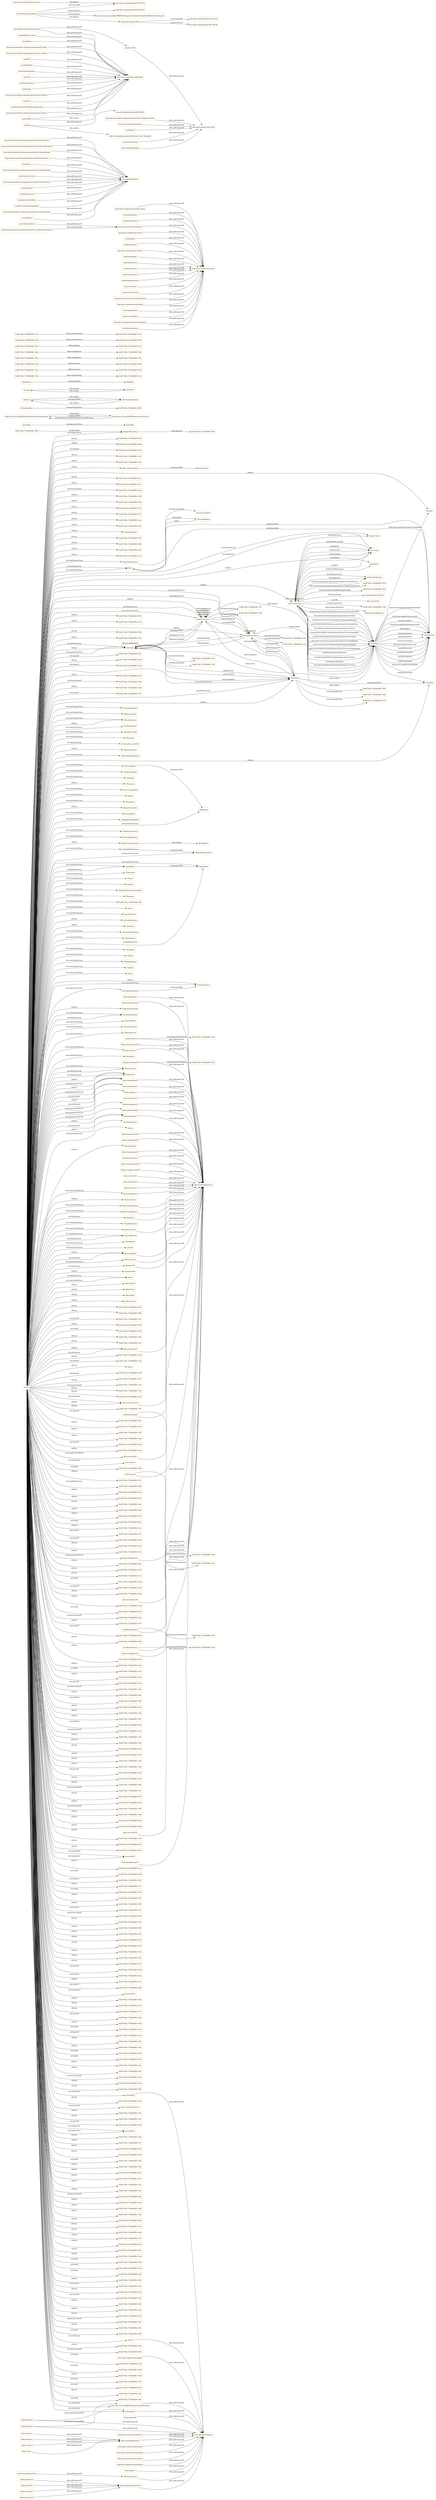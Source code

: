 digraph ar2dtool_diagram { 
rankdir=LR;
size="1501"
node [shape = rectangle, color="orange"]; "base:ObraArtistica" "base:Blog" ":AnalogItem" ":ProceedingsPaper" ":ReferenceWork" ":PeriodicalIssue" ":CaseForSupport" ":SoundRecording" ":Metadata" ":ArchivalDocumentSet" ":BachelorsThesis" ":DigitalStorageMedium" "fabio:Endeavour" ":ConferencePaper" ":Ontology" ":Thesaurus" ":InstructionalWork" ":Report" "http://www.w3.org/2004/02/skos/core#ConceptScheme" ":Vocabulary" "62d0718b:17362fdf3f6:-7f8d" ":ReportDocument" ":JournalIssue" ":StorageMedium" ":AnalogStorageMedium" "62d0718b:17362fdf3f6:-7f93" ":Abstract" ":DisciplineDictionary" ":WebManifestation" ":PatentApplication" "62d0718b:17362fdf3f6:-7f94" "fabio:Item" ":StillImage" ":Item" ":RapidCommunication" ":Proposition" ":Patent" ":Dataset" ":MinimalInformationStandard" ":Magazine" "62d0718b:17362fdf3f6:-7f6f" ":Excerpt" ":Entry" ":JournalVolume" ":JournalNewsItem" ":Taxonomy" ":VocabularyMapping" ":Quotation" ":Specification" ":AnalogManifestation" ":BriefReport" ":BookSeries" ":Newspaper" ":Review" ":WorkshopPaper" "owl:Thing" ":Opinion" ":Book" ":MovingImage" "fabio:Expression" ":MagazineNewsItem" ":ArchivalDocument" "http://www.w3.org/2004/02/skos/core#Concept" ":BookSet" ":ProjectReport" ":NewspaperIssue" ":MagazineIssue" ":Periodical" ":Manifestation" ":SubjectDiscipline" ":Expression" ":PeriodicalVolume" ":Policy" ":StructuredSummary" ":DoctoralThesis" ":SubjectTerm" ":MastersThesis" "fabio:Manifestation" ":GrantApplication" ":DigitalItem" ":DigitalManifestation" ":ArchivalRecord" ":TermDictionary" ":NewsReport" ":Journal" "fabio:Work" ":PeriodicalItem" ":AuthorityFile" ":Work" "fabio:Person" "62d0718b:17362fdf3f6:-7eef" "fabio:Subject" "62d0718b:17362fdf3f6:-7f5d" "62d0718b:17362fdf3f6:-7f30" "62d0718b:17362fdf3f6:-7f48" "62d0718b:17362fdf3f6:-7ebf" "62d0718b:17362fdf3f6:-7ed5" "62d0718b:17362fdf3f6:-7f5b" "62d0718b:17362fdf3f6:-7edf" "fabio:ResponsibleEntity" "fabio:CorporateBody" "62d0718b:17362fdf3f6:-7f25" "fabio:Event" "62d0718b:17362fdf3f6:-7f4d" "62d0718b:17362fdf3f6:-7f1f" "62d0718b:17362fdf3f6:-7ef0" "62d0718b:17362fdf3f6:-7ed4" "62d0718b:17362fdf3f6:-7f42" "fabio:Place" "62d0718b:17362fdf3f6:-7f2f" "62d0718b:17362fdf3f6:-7f49" "62d0718b:17362fdf3f6:-7f33" "62d0718b:17362fdf3f6:-7f4f" "62d0718b:17362fdf3f6:-7ec6" "62d0718b:17362fdf3f6:-7f5e" "fabio:Object" "62d0718b:17362fdf3f6:-7edc" "62d0718b:17362fdf3f6:-7f50" "62d0718b:17362fdf3f6:-7f32" "62d0718b:17362fdf3f6:-7f5c" "62d0718b:17362fdf3f6:-7f4e" "fabio:Concept" "62d0718b:17362fdf3f6:-7ec5" ; /*classes style*/
	"fabio:imitation" -> "fabio:relatedEndeavour" [ label = "rdfs:subPropertyOf" ];
	":hasPortrayal" -> "62d0718b:17362fdf3f6:-7fa0" [ label = "owl:propertyChainAxiom" ];
	":hasPortrayal" -> "fabio:relatedEndeavour" [ label = "rdfs:subPropertyOf" ];
	"fabio:Manifestation" -> "62d0718b:17362fdf3f6:-7ed4" [ label = "owl:equivalentClass" ];
	"fabio:Manifestation" -> "fabio:Work" [ label = "owl:disjointWith" ];
	"fabio:Manifestation" -> "62d0718b:17362fdf3f6:-7ed5" [ label = "owl:equivalentClass" ];
	"http://purl.org/dc/terms/dateAccepted" -> "http://purl.org/dc/terms/date" [ label = "rdfs:subPropertyOf" ];
	"http://prismstandard.org/namespaces/basic/2.0/keyword" -> "owl:topDataProperty" [ label = "rdfs:subPropertyOf" ];
	":RapidCommunication" -> ":BriefReport" [ label = "rdfs:seeAlso" ];
	"base:Blog" -> "fabio:Blog" [ label = "owl:equivalentClass" ];
	":hasEmbargoDate" -> "http://purl.org/dc/terms/date" [ label = "rdfs:subPropertyOf" ];
	"fabio:successorOf" -> "fabio:relatedEndeavour" [ label = "rdfs:subPropertyOf" ];
	":isRepresentationOf" -> "fabio:relatedEndeavour" [ label = "rdfs:subPropertyOf" ];
	":isRepresentationOf" -> "62d0718b:17362fdf3f6:-7fbc" [ label = "owl:propertyChainAxiom" ];
	"http://prismstandard.org/namespaces/basic/2.0/versionIdentifier" -> "owl:topDataProperty" [ label = "rdfs:subPropertyOf" ];
	"fabio:subject" -> "owl:topObjectProperty" [ label = "rdfs:subPropertyOf" ];
	":hasStandardNumber" -> "http://purl.org/dc/terms/identifier" [ label = "rdfs:subPropertyOf" ];
	"fabio:exemplar" -> "fabio:relatedEndeavour" [ label = "rdfs:subPropertyOf" ];
	"fabio:successor" -> "fabio:relatedEndeavour" [ label = "rdfs:subPropertyOf" ];
	":hasDateCollected" -> "http://purl.org/dc/terms/date" [ label = "rdfs:subPropertyOf" ];
	"fabio:CorporateBody" -> "fabio:Person" [ label = "owl:disjointWith" ];
	"fabio:ownerOf" -> "fabio:responsibleEntityOf" [ label = "rdfs:subPropertyOf" ];
	"http://prismstandard.org/namespaces/basic/2.0/alternateTitle" -> "http://purl.org/dc/terms/title" [ label = "rdfs:subPropertyOf" ];
	"fabio:Expression" -> "62d0718b:17362fdf3f6:-7edf" [ label = "owl:equivalentClass" ];
	"fabio:Expression" -> "fabio:Work" [ label = "owl:disjointWith" ];
	"fabio:Expression" -> "fabio:Manifestation" [ label = "owl:disjointWith" ];
	"fabio:Expression" -> "62d0718b:17362fdf3f6:-7f1f" [ label = "owl:equivalentClass" ];
	"fabio:Expression" -> "fabio:Item" [ label = "owl:disjointWith" ];
	"fabio:responsibleEntity" -> "owl:topObjectProperty" [ label = "rdfs:subPropertyOf" ];
	"http://prismstandard.org/namespaces/basic/2.0/pageRange" -> "owl:topDataProperty" [ label = "rdfs:subPropertyOf" ];
	"http://purl.org/dc/terms/license" -> "owl:topObjectProperty" [ label = "rdfs:subPropertyOf" ];
	"fabio:creatorOf" -> "fabio:responsibleEntityOf" [ label = "rdfs:subPropertyOf" ];
	"fabio:creator" -> "fabio:responsibleEntity" [ label = "rdfs:subPropertyOf" ];
	":hasPublicationYear" -> "http://purl.org/dc/terms/issued" [ label = "rdfs:subPropertyOf" ];
	"fabio:partOf" -> "fabio:relatedEndeavour" [ label = "rdfs:subPropertyOf" ];
	"http://prismstandard.org/namespaces/basic/2.0/section" -> "owl:topDataProperty" [ label = "rdfs:subPropertyOf" ];
	"http://purl.org/dc/terms/valid" -> "http://purl.org/dc/terms/date" [ label = "rdfs:subPropertyOf" ];
	":hasDeadline" -> "http://purl.org/dc/terms/date" [ label = "rdfs:subPropertyOf" ];
	":hasRequestDate" -> "http://purl.org/dc/terms/date" [ label = "rdfs:subPropertyOf" ];
	"base:ObraArtistica" -> "fabio:ArtisticWork" [ label = "owl:equivalentClass" ];
	"fabio:arrangementOf" -> "fabio:relatedEndeavour" [ label = "rdfs:subPropertyOf" ];
	":hasURL" -> "http://purl.org/dc/terms/identifier" [ label = "rdfs:subPropertyOf" ];
	"fabio:transformationOf" -> "fabio:relatedEndeavour" [ label = "rdfs:subPropertyOf" ];
	"http://prismstandard.org/namespaces/basic/2.0/publicationDate" -> "http://purl.org/dc/terms/issued" [ label = "rdfs:subPropertyOf" ];
	"http://purl.org/dc/terms/created" -> "http://purl.org/dc/terms/date" [ label = "rdfs:subPropertyOf" ];
	"https://w3id.org/def/microrrelatos" -> "http://purl.org/spar/fabio/2019-02-19" [ label = "owl:imports" ];
	":hasSubjectTerm" -> "owl:topObjectProperty" [ label = "rdfs:subPropertyOf" ];
	"fabio:imitationOf" -> "fabio:relatedEndeavour" [ label = "rdfs:subPropertyOf" ];
	"fabio:exemplarOf" -> "fabio:relatedEndeavour" [ label = "rdfs:subPropertyOf" ];
	":hasDepositDate" -> "http://purl.org/dc/terms/date" [ label = "rdfs:subPropertyOf" ];
	":hasSeason" -> "owl:topDataProperty" [ label = "rdfs:subPropertyOf" ];
	"fabio:embodimentOf" -> "fabio:relatedEndeavour" [ label = "rdfs:subPropertyOf" ];
	":isManifestationOf" -> "fabio:relatedEndeavour" [ label = "rdfs:subPropertyOf" ];
	":isManifestationOf" -> "62d0718b:17362fdf3f6:-7f80" [ label = "owl:propertyChainAxiom" ];
	"http://purl.org/dc/terms/format" -> "owl:topObjectProperty" [ label = "rdfs:subPropertyOf" ];
	":hasPatentNumber" -> "http://purl.org/dc/terms/identifier" [ label = "rdfs:subPropertyOf" ];
	":hasDateReceived" -> "http://purl.org/dc/terms/date" [ label = "rdfs:subPropertyOf" ];
	":hasHandle" -> "http://purl.org/dc/terms/identifier" [ label = "rdfs:subPropertyOf" ];
	"http://prismstandard.org/namespaces/basic/2.0/startingPage" -> "owl:topDataProperty" [ label = "rdfs:subPropertyOf" ];
	":isPortrayalOf" -> "62d0718b:17362fdf3f6:-7fdc" [ label = "owl:propertyChainAxiom" ];
	":isPortrayalOf" -> "fabio:relatedEndeavour" [ label = "rdfs:subPropertyOf" ];
	"http://purl.org/dc/terms/language" -> "owl:topObjectProperty" [ label = "rdfs:subPropertyOf" ];
	":hasDecisionDate" -> "http://purl.org/dc/terms/date" [ label = "rdfs:subPropertyOf" ];
	"http://prismstandard.org/namespaces/basic/2.0/eIssn" -> "http://purl.org/dc/terms/identifier" [ label = "rdfs:subPropertyOf" ];
	"http://www.w3.org/2004/02/skos/core#Concept" -> "http://www.w3.org/2004/02/skos/core#ConceptScheme" [ label = "owl:disjointWith" ];
	":hasCharacterCount" -> "owl:topDataProperty" [ label = "rdfs:subPropertyOf" ];
	":dateLastUpdated" -> "http://purl.org/dc/terms/date" [ label = "rdfs:subPropertyOf" ];
	"fabio:summarization" -> "fabio:relatedEndeavour" [ label = "rdfs:subPropertyOf" ];
	"fabio:reproductionOf" -> "fabio:relatedEndeavour" [ label = "rdfs:subPropertyOf" ];
	"fabio:supplementOf" -> "fabio:relatedEndeavour" [ label = "rdfs:subPropertyOf" ];
	":hasIssnL" -> "http://purl.org/dc/terms/identifier" [ label = "rdfs:subPropertyOf" ];
	"fabio:complementOf" -> "fabio:relatedEndeavour" [ label = "rdfs:subPropertyOf" ];
	"fabio:realization" -> "fabio:relatedEndeavour" [ label = "rdfs:subPropertyOf" ];
	":hasEmbargoDuration" -> "http://purl.org/dc/terms/date" [ label = "rdfs:subPropertyOf" ];
	":StructuredSummary" -> ":Abstract" [ label = "rdfs:seeAlso" ];
	":Excerpt" -> ":Quotation" [ label = "rdfs:seeAlso" ];
	"http://prismstandard.org/namespaces/basic/2.0/wordCount" -> "owl:topDataProperty" [ label = "rdfs:subPropertyOf" ];
	"base:microrrelatoTieneTitulo" -> "http://purl.org/dc/terms/title" [ label = "rdfs:subPropertyOf" ];
	":isStoredOn" -> "owl:topObjectProperty" [ label = "rdfs:subPropertyOf" ];
	":isDisciplineOf" -> "http://www.w3.org/2004/02/skos/core#inScheme" [ label = "owl:propertyDisjointWith" ];
	":isDisciplineOf" -> "owl:topObjectProperty" [ label = "rdfs:subPropertyOf" ];
	":hasAccessDate" -> "http://purl.org/dc/terms/date" [ label = "rdfs:subPropertyOf" ];
	":hasNationalLibraryOfMedicineJournalId" -> "http://purl.org/dc/terms/identifier" [ label = "rdfs:subPropertyOf" ];
	":hasDistributionDate" -> "http://purl.org/dc/terms/date" [ label = "rdfs:subPropertyOf" ];
	"fabio:supplement" -> "fabio:relatedEndeavour" [ label = "rdfs:subPropertyOf" ];
	"fabio:Work" -> "62d0718b:17362fdf3f6:-7f25" [ label = "owl:equivalentClass" ];
	"fabio:Work" -> "62d0718b:17362fdf3f6:-7edc" [ label = "owl:equivalentClass" ];
	":hasRepresentation" -> "fabio:relatedEndeavour" [ label = "rdfs:subPropertyOf" ];
	":hasRepresentation" -> "62d0718b:17362fdf3f6:-7fdf" [ label = "owl:propertyChainAxiom" ];
	":PeriodicalItem" -> "62d0718b:17362fdf3f6:-7f93" [ label = "owl:equivalentClass" ];
	"http://prismstandard.org/namespaces/basic/2.0/issn" -> "http://purl.org/dc/terms/identifier" [ label = "rdfs:subPropertyOf" ];
	"http://purl.org/dc/terms/dateSubmitted" -> "http://purl.org/dc/terms/date" [ label = "rdfs:subPropertyOf" ];
	":hasPageCount" -> "owl:topDataProperty" [ label = "rdfs:subPropertyOf" ];
	"fabio:reproduction" -> "fabio:relatedEndeavour" [ label = "rdfs:subPropertyOf" ];
	"fabio:producerOf" -> "fabio:responsibleEntityOf" [ label = "rdfs:subPropertyOf" ];
	":stores" -> "owl:topObjectProperty" [ label = "rdfs:subPropertyOf" ];
	":AnalogManifestation" -> ":DigitalManifestation" [ label = "owl:disjointWith" ];
	"fabio:summarizationOf" -> "fabio:relatedEndeavour" [ label = "rdfs:subPropertyOf" ];
	"fabio:transformation" -> "fabio:relatedEndeavour" [ label = "rdfs:subPropertyOf" ];
	":Abstract" -> ":StructuredSummary" [ label = "rdfs:seeAlso" ];
	":Abstract" -> ":StructuredSummary" [ label = "owl:disjointWith" ];
	"fabio:translation" -> "fabio:relatedEndeavour" [ label = "rdfs:subPropertyOf" ];
	":hasVolumeCount" -> "owl:topDataProperty" [ label = "rdfs:subPropertyOf" ];
	"fabio:reconfigurationOf" -> "fabio:relatedEndeavour" [ label = "rdfs:subPropertyOf" ];
	"http://www.w3.org/2004/02/skos/core#inScheme" -> "owl:topObjectProperty" [ label = "rdfs:subPropertyOf" ];
	"http://purl.org/dc/terms/modified" -> "http://purl.org/dc/terms/date" [ label = "rdfs:subPropertyOf" ];
	"fabio:abridgement" -> "fabio:relatedEndeavour" [ label = "rdfs:subPropertyOf" ];
	":hasDiscipline" -> ":isSchemeOf" [ label = "owl:propertyDisjointWith" ];
	":hasDiscipline" -> "owl:topObjectProperty" [ label = "rdfs:subPropertyOf" ];
	"http://purl.org/dc/terms/rights" -> "owl:topObjectProperty" [ label = "rdfs:subPropertyOf" ];
	"fabio:subjectOf" -> "owl:topObjectProperty" [ label = "rdfs:subPropertyOf" ];
	"http://purl.org/dc/terms/creator" -> "owl:topObjectProperty" [ label = "rdfs:subPropertyOf" ];
	"fabio:owner" -> "fabio:responsibleEntity" [ label = "rdfs:subPropertyOf" ];
	":hasManifestation" -> "fabio:relatedEndeavour" [ label = "rdfs:subPropertyOf" ];
	":hasManifestation" -> "62d0718b:17362fdf3f6:-7fb0" [ label = "owl:propertyChainAxiom" ];
	"http://purl.org/spar/fabio" -> "http://purl.org/spar/fabio/2018-05-02" [ label = "owl:priorVersion" ];
	"http://purl.org/spar/fabio" -> "http://purl.org/spar/fabio/2019-02-19" [ label = "owl:versionIRI" ];
	"http://purl.org/spar/fabio" -> "http://purl.org/spar/fabio/FRBR%20diagram%20with%20new%20Fabio%20verbs.png" [ label = "dc:description" ];
	"http://purl.org/spar/fabio" -> "http://purl.org/spar/frbr" [ label = "owl:imports" ];
	"fabio:revision" -> "fabio:relatedEndeavour" [ label = "rdfs:subPropertyOf" ];
	":hasCODEN" -> "http://purl.org/dc/terms/identifier" [ label = "rdfs:subPropertyOf" ];
	":hasCODEN" -> "http://en.wikipedia.org/wiki/CODEN" [ label = "rdfs:seeAlso" ];
	":hasPubMedCentralId" -> "http://purl.org/dc/terms/identifier" [ label = "rdfs:subPropertyOf" ];
	":hasPII" -> "http://purl.org/dc/terms/identifier" [ label = "rdfs:subPropertyOf" ];
	":hasPII" -> "http://en.wikipedia.org/wiki/Publisher_Item_Identifier" [ label = "rdfs:seeAlso" ];
	":DisciplineDictionary" -> ":TermDictionary" [ label = "owl:disjointWith" ];
	"fabio:Item" -> "62d0718b:17362fdf3f6:-7f2f" [ label = "owl:equivalentClass" ];
	"fabio:Item" -> "fabio:Work" [ label = "owl:disjointWith" ];
	"fabio:Item" -> "fabio:Manifestation" [ label = "owl:disjointWith" ];
	"fabio:Item" -> "62d0718b:17362fdf3f6:-7f30" [ label = "owl:equivalentClass" ];
	"fabio:revisionOf" -> "fabio:relatedEndeavour" [ label = "rdfs:subPropertyOf" ];
	":hasSubtitle" -> "http://purl.org/dc/terms/title" [ label = "rdfs:subPropertyOf" ];
	"fabio:alternateOf" -> "fabio:relatedEndeavour" [ label = "rdfs:subPropertyOf" ];
	":hasShortTitle" -> "http://purl.org/dc/terms/title" [ label = "rdfs:subPropertyOf" ];
	":MovingImage" -> ":StillImage" [ label = "owl:disjointWith" ];
	"fabio:realizationOf" -> "fabio:relatedEndeavour" [ label = "rdfs:subPropertyOf" ];
	":hasArXivId" -> "http://purl.org/dc/terms/identifier" [ label = "rdfs:subPropertyOf" ];
	"fabio:alternate" -> "fabio:relatedEndeavour" [ label = "rdfs:subPropertyOf" ];
	":hasSequenceIdentifier" -> "owl:topDataProperty" [ label = "rdfs:subPropertyOf" ];
	"http://prismstandard.org/namespaces/basic/2.0/doi" -> "http://purl.org/dc/terms/identifier" [ label = "rdfs:subPropertyOf" ];
	":hasTranslatedTitle" -> "http://purl.org/dc/terms/title" [ label = "rdfs:subPropertyOf" ];
	":hasElectronicArticleIdentifier" -> "owl:topDataProperty" [ label = "rdfs:subPropertyOf" ];
	"http://prismstandard.org/namespaces/basic/2.0/isbn" -> "http://purl.org/dc/terms/identifier" [ label = "rdfs:subPropertyOf" ];
	"fabio:realizer" -> "fabio:responsibleEntity" [ label = "rdfs:subPropertyOf" ];
	"http://prismstandard.org/namespaces/basic/2.0/endingPage" -> "owl:topDataProperty" [ label = "rdfs:subPropertyOf" ];
	"fabio:embodiment" -> "fabio:relatedEndeavour" [ label = "rdfs:subPropertyOf" ];
	"http://purl.org/spar/frbr" -> "http://purl.org/spar/frbr/2018-03-29" [ label = "owl:versionIRI" ];
	"http://purl.org/spar/frbr" -> "http://purl.org/spar/frbr/2011-06-29" [ label = "owl:priorVersion" ];
	"NULL" -> "62d0718b:17362fdf3f6:-7f45" [ label = "rdf:rest" ];
	"NULL" -> "62d0718b:17362fdf3f6:-7f96" [ label = "rdf:rest" ];
	"NULL" -> "fabio:Work" [ label = "owl:someValuesFrom" ];
	"NULL" -> "fabio:revision" [ label = "swrl:propertyPredicate" ];
	"NULL" -> ":SoundRecording" [ label = "owl:someValuesFrom" ];
	"NULL" -> "62d0718b:17362fdf3f6:-7ece" [ label = "owl:unionOf" ];
	"NULL" -> "62d0718b:17362fdf3f6:-7ef6" [ label = "rdf:rest" ];
	"NULL" -> "fabio:Expression" [ label = "rdf:first" ];
	"NULL" -> ":Thesaurus" [ label = "rdf:first" ];
	"NULL" -> "62d0718b:17362fdf3f6:-7f35" [ label = "swrl:head" ];
	"NULL" -> "62d0718b:17362fdf3f6:-7fdb" [ label = "rdf:rest" ];
	"NULL" -> "62d0718b:17362fdf3f6:-7efc" [ label = "rdf:rest" ];
	"NULL" -> ":NewspaperIssue" [ label = "owl:someValuesFrom" ];
	"NULL" -> "fabio:Event" [ label = "rdf:first" ];
	"NULL" -> "62d0718b:17362fdf3f6:-7ed0" [ label = "rdf:first" ];
	"NULL" -> "62d0718b:17362fdf3f6:-7f1b" [ label = "owl:unionOf" ];
	"NULL" -> "rdf:nil" [ label = "rdf:rest" ];
	"NULL" -> "62d0718b:17362fdf3f6:-7e9f" [ label = "owl:unionOf" ];
	"NULL" -> ":ProceedingsPaper" [ label = "owl:someValuesFrom" ];
	"NULL" -> "62d0718b:17362fdf3f6:-7ee7" [ label = "rdf:rest" ];
	"NULL" -> "62d0718b:17362fdf3f6:-7ecd" [ label = "owl:intersectionOf" ];
	"NULL" -> "62d0718b:17362fdf3f6:-7f10" [ label = "rdf:rest" ];
	"NULL" -> "62d0718b:17362fdf3f6:-7eed" [ label = "rdf:rest" ];
	"NULL" -> "62d0718b:17362fdf3f6:-7f3f" [ label = "rdf:first" ];
	"NULL" -> ":ArchivalDocument" [ label = "owl:allValuesFrom" ];
	"NULL" -> ":DigitalItem" [ label = "owl:someValuesFrom" ];
	"NULL" -> ":Expression" [ label = "owl:allValuesFrom" ];
	"NULL" -> "62d0718b:17362fdf3f6:-7f6c" [ label = "owl:unionOf" ];
	"NULL" -> "62d0718b:17362fdf3f6:-7fed" [ label = "rdf:rest" ];
	"NULL" -> "62d0718b:17362fdf3f6:-7eff" [ label = "rdf:first" ];
	"NULL" -> "62d0718b:17362fdf3f6:-7ebd" [ label = "rdf:rest" ];
	"NULL" -> "62d0718b:17362fdf3f6:-7ebb" [ label = "owl:unionOf" ];
	"NULL" -> ":Work" [ label = "owl:someValuesFrom" ];
	"NULL" -> ":Item" [ label = "owl:allValuesFrom" ];
	"NULL" -> ":DigitalItem" [ label = "owl:allValuesFrom" ];
	"NULL" -> ":AuthorityFile" [ label = "rdf:first" ];
	"NULL" -> "62d0718b:17362fdf3f6:-7ee6" [ label = "rdf:first" ];
	"NULL" -> "urn:swrl#e1" [ label = "swrl:argument1" ];
	"NULL" -> "62d0718b:17362fdf3f6:-7f0b" [ label = "swrl:body" ];
	"NULL" -> "62d0718b:17362fdf3f6:-7f11" [ label = "rdf:first" ];
	"NULL" -> "62d0718b:17362fdf3f6:-7f89" [ label = "owl:withRestrictions" ];
	"NULL" -> "62d0718b:17362fdf3f6:-7ecb" [ label = "rdf:first" ];
	"NULL" -> "62d0718b:17362fdf3f6:-7f03" [ label = "rdf:first" ];
	"NULL" -> ":MovingImage" [ label = "owl:someValuesFrom" ];
	"NULL" -> "fabio:adaption" [ label = "swrl:propertyPredicate" ];
	"NULL" -> "62d0718b:17362fdf3f6:-7eae" [ label = "rdf:rest" ];
	"NULL" -> ":Metadata" [ label = "owl:someValuesFrom" ];
	"NULL" -> "62d0718b:17362fdf3f6:-7fa8" [ label = "rdf:rest" ];
	"NULL" -> "62d0718b:17362fdf3f6:-7f78" [ label = "rdf:first" ];
	"NULL" -> "62d0718b:17362fdf3f6:-7f4c" [ label = "swrl:body" ];
	"NULL" -> ":MastersThesis" [ label = "rdf:first" ];
	"NULL" -> ":Review" [ label = "owl:someValuesFrom" ];
	"NULL" -> ":Item" [ label = "owl:someValuesFrom" ];
	"NULL" -> "fabio:embodiment" [ label = "owl:onProperty" ];
	"NULL" -> "62d0718b:17362fdf3f6:-7ecc" [ label = "rdf:first" ];
	"NULL" -> "62d0718b:17362fdf3f6:-7f7c" [ label = "owl:unionOf" ];
	"NULL" -> "62d0718b:17362fdf3f6:-7eb0" [ label = "owl:unionOf" ];
	"NULL" -> ":Policy" [ label = "owl:someValuesFrom" ];
	"NULL" -> "62d0718b:17362fdf3f6:-7ea0" [ label = "rdf:rest" ];
	"NULL" -> "62d0718b:17362fdf3f6:-7ef1" [ label = "rdf:rest" ];
	"NULL" -> "62d0718b:17362fdf3f6:-7f61" [ label = "rdf:rest" ];
	"NULL" -> "fabio:Manifestation" [ label = "rdf:first" ];
	"NULL" -> ":stores" [ label = "owl:onProperty" ];
	"NULL" -> "62d0718b:17362fdf3f6:-7f53" [ label = "rdf:first" ];
	"NULL" -> "62d0718b:17362fdf3f6:-7ec1" [ label = "rdf:rest" ];
	"NULL" -> ":Report" [ label = "owl:someValuesFrom" ];
	"NULL" -> ":InstructionalWork" [ label = "owl:someValuesFrom" ];
	"NULL" -> "62d0718b:17362fdf3f6:-7ea6" [ label = "swrl:body" ];
	"NULL" -> "fabio:partOf" [ label = "owl:onProperty" ];
	"NULL" -> "fabio:Expression" [ label = "owl:allValuesFrom" ];
	"NULL" -> ":AnalogManifestation" [ label = "owl:someValuesFrom" ];
	"NULL" -> "62d0718b:17362fdf3f6:-7eab" [ label = "owl:unionOf" ];
	"NULL" -> "62d0718b:17362fdf3f6:-7f28" [ label = "rdf:first" ];
	"NULL" -> "62d0718b:17362fdf3f6:-7ee2" [ label = "rdf:rest" ];
	"NULL" -> "62d0718b:17362fdf3f6:-7f54" [ label = "swrl:head" ];
	"NULL" -> "fabio:Subject" [ label = "rdf:first" ];
	"NULL" -> "62d0718b:17362fdf3f6:-7faf" [ label = "owl:intersectionOf" ];
	"NULL" -> "62d0718b:17362fdf3f6:-7f73" [ label = "rdf:rest" ];
	"NULL" -> ":Dataset" [ label = "owl:someValuesFrom" ];
	"NULL" -> "62d0718b:17362fdf3f6:-7f64" [ label = "owl:unionOf" ];
	"NULL" -> "62d0718b:17362fdf3f6:-7f6d" [ label = "rdf:rest" ];
	"NULL" -> "62d0718b:17362fdf3f6:-7fb2" [ label = "rdf:rest" ];
	"NULL" -> ":CaseForSupport" [ label = "owl:someValuesFrom" ];
	"NULL" -> "62d0718b:17362fdf3f6:-7ed1" [ label = "rdf:first" ];
	"NULL" -> "62d0718b:17362fdf3f6:-7ec2" [ label = "swrl:body" ];
	"NULL" -> "62d0718b:17362fdf3f6:-7f29" [ label = "rdf:first" ];
	"NULL" -> "62d0718b:17362fdf3f6:-7eba" [ label = "owl:unionOf" ];
	"NULL" -> "62d0718b:17362fdf3f6:-7ede" [ label = "owl:intersectionOf" ];
	"NULL" -> "fabio:Work" [ label = "owl:allValuesFrom" ];
	"NULL" -> "62d0718b:17362fdf3f6:-7f8e" [ label = "rdf:rest" ];
	"NULL" -> "62d0718b:17362fdf3f6:-7f8f" [ label = "owl:members" ];
	"NULL" -> ":DoctoralThesis" [ label = "rdf:first" ];
	"NULL" -> "62d0718b:17362fdf3f6:-7ea3" [ label = "rdf:rest" ];
	"NULL" -> "62d0718b:17362fdf3f6:-7ef4" [ label = "rdf:rest" ];
	"NULL" -> "62d0718b:17362fdf3f6:-7f07" [ label = "rdf:rest" ];
	"NULL" -> "62d0718b:17362fdf3f6:-7f2e" [ label = "owl:members" ];
	"NULL" -> "fabio:realizationOf" [ label = "rdf:first" ];
	"NULL" -> ":ArchivalDocument" [ label = "owl:someValuesFrom" ];
	"NULL" -> "62d0718b:17362fdf3f6:-7f1e" [ label = "owl:intersectionOf" ];
	"NULL" -> "62d0718b:17362fdf3f6:-7efa" [ label = "rdf:rest" ];
	"NULL" -> ":AnalogStorageMedium" [ label = "owl:someValuesFrom" ];
	"NULL" -> "xsd:gYear" [ label = "rdf:first" ];
	"NULL" -> "fabio:arrangement" [ label = "swrl:propertyPredicate" ];
	"NULL" -> "62d0718b:17362fdf3f6:-7f2b" [ label = "swrl:head" ];
	"NULL" -> "62d0718b:17362fdf3f6:-7fc4" [ label = "rdf:rest" ];
	"NULL" -> "62d0718b:17362fdf3f6:-7f19" [ label = "rdf:first" ];
	"NULL" -> "62d0718b:17362fdf3f6:-7ee5" [ label = "rdf:rest" ];
	"NULL" -> "62d0718b:17362fdf3f6:-7e9e" [ label = "rdf:rest" ];
	"NULL" -> "62d0718b:17362fdf3f6:-7eb7" [ label = "owl:unionOf" ];
	"NULL" -> ":DisciplineDictionary" [ label = "owl:someValuesFrom" ];
	"NULL" -> "fabio:exemplarOf" [ label = "rdf:first" ];
	"NULL" -> ":BachelorsThesis" [ label = "rdf:first" ];
	"NULL" -> "fabio:CorporateBody" [ label = "rdf:first" ];
	"NULL" -> "62d0718b:17362fdf3f6:-7eeb" [ label = "rdf:rest" ];
	"NULL" -> "fabio:supplement" [ label = "swrl:propertyPredicate" ];
	"NULL" -> "62d0718b:17362fdf3f6:-7f04" [ label = "rdf:first" ];
	"NULL" -> ":MagazineNewsItem" [ label = "rdf:first" ];
	"NULL" -> "62d0718b:17362fdf3f6:-7ff1" [ label = "owl:intersectionOf" ];
	"NULL" -> "62d0718b:17362fdf3f6:-7f76" [ label = "rdf:rest" ];
	"NULL" -> "fabio:Work" [ label = "rdf:first" ];
	"NULL" -> ":ConferencePaper" [ label = "owl:someValuesFrom" ];
	"NULL" -> "62d0718b:17362fdf3f6:-7f6f" [ label = "owl:someValuesFrom" ];
	"NULL" -> ":PeriodicalIssue" [ label = "owl:someValuesFrom" ];
	"NULL" -> "62d0718b:17362fdf3f6:-7f2a" [ label = "rdf:first" ];
	"NULL" -> ":Expression" [ label = "rdf:first" ];
	"NULL" -> "62d0718b:17362fdf3f6:-7f66" [ label = "owl:intersectionOf" ];
	"NULL" -> "fabio:imitation" [ label = "swrl:propertyPredicate" ];
	"NULL" -> "62d0718b:17362fdf3f6:-7ed6" [ label = "rdf:rest" ];
	"NULL" -> "62d0718b:17362fdf3f6:-7f0d" [ label = "rdf:first" ];
	"NULL" -> "62d0718b:17362fdf3f6:-7fd6" [ label = "rdf:rest" ];
	"NULL" -> "62d0718b:17362fdf3f6:-7ee8" [ label = "rdf:first" ];
	"NULL" -> "62d0718b:17362fdf3f6:-7ef7" [ label = "rdf:rest" ];
	"NULL" -> "62d0718b:17362fdf3f6:-7f67" [ label = "rdf:rest" ];
	"NULL" -> ":PeriodicalVolume" [ label = "rdf:first" ];
	"NULL" -> ":PeriodicalIssue" [ label = "rdf:first" ];
	"NULL" -> ":Opinion" [ label = "owl:someValuesFrom" ];
	"NULL" -> "urn:swrl#e2" [ label = "swrl:argument2" ];
	"NULL" -> "62d0718b:17362fdf3f6:-7f1a" [ label = "rdf:rest" ];
	"NULL" -> "fabio:embodimentOf" [ label = "owl:onProperty" ];
	"NULL" -> "62d0718b:17362fdf3f6:-7ef8" [ label = "swrl:head" ];
	"NULL" -> "62d0718b:17362fdf3f6:-7fb3" [ label = "owl:members" ];
	"NULL" -> "62d0718b:17362fdf3f6:-7fc7" [ label = "rdf:rest" ];
	"NULL" -> "62d0718b:17362fdf3f6:-7ed2" [ label = "swrl:body" ];
	"NULL" -> "62d0718b:17362fdf3f6:-7f22" [ label = "rdf:first" ];
	"NULL" -> "62d0718b:17362fdf3f6:-7f58" [ label = "rdf:rest" ];
	"NULL" -> "62d0718b:17362fdf3f6:-7f27" [ label = "owl:unionOf" ];
	"NULL" -> "62d0718b:17362fdf3f6:-7f92" [ label = "owl:intersectionOf" ];
	"NULL" -> "fabio:embodimentOf" [ label = "rdf:first" ];
	"NULL" -> "62d0718b:17362fdf3f6:-7eee" [ label = "rdf:rest" ];
	"NULL" -> "62d0718b:17362fdf3f6:-7f09" [ label = "rdf:rest" ];
	"NULL" -> "fabio:Manifestation" [ label = "owl:someValuesFrom" ];
	"NULL" -> ":isSchemeOf" [ label = "owl:onProperty" ];
	"NULL" -> ":AnalogItem" [ label = "owl:allValuesFrom" ];
	"NULL" -> "62d0718b:17362fdf3f6:-7f23" [ label = "rdf:first" ];
	"NULL" -> ":Work" [ label = "owl:allValuesFrom" ];
	"NULL" -> "fabio:realization" [ label = "rdf:first" ];
	"NULL" -> ":Ontology" [ label = "owl:someValuesFrom" ];
	"NULL" -> "62d0718b:17362fdf3f6:-7f55" [ label = "rdf:first" ];
	"NULL" -> "62d0718b:17362fdf3f6:-7ea9" [ label = "rdf:rest" ];
	"NULL" -> "fabio:Item" [ label = "owl:allValuesFrom" ];
	"NULL" -> "fabio:exemplarOf" [ label = "owl:onProperty" ];
	"NULL" -> "62d0718b:17362fdf3f6:-7f1d" [ label = "rdf:rest" ];
	"NULL" -> "62d0718b:17362fdf3f6:-7eaf" [ label = "rdf:rest" ];
	"NULL" -> "62d0718b:17362fdf3f6:-7f7a" [ label = "rdf:rest" ];
	"NULL" -> ":ArchivalRecord" [ label = "owl:allValuesFrom" ];
	"NULL" -> ":Journal" [ label = "owl:someValuesFrom" ];
	"NULL" -> "62d0718b:17362fdf3f6:-7eb8" [ label = "owl:unionOf" ];
	"NULL" -> "62d0718b:17362fdf3f6:-7fa3" [ label = "owl:unionOf" ];
	"NULL" -> ":WorkshopPaper" [ label = "owl:someValuesFrom" ];
	"NULL" -> "62d0718b:17362fdf3f6:-7eec" [ label = "rdf:first" ];
	"NULL" -> "62d0718b:17362fdf3f6:-7f68" [ label = "owl:unionOf" ];
	"NULL" -> "urn:swrl#w2" [ label = "swrl:argument2" ];
	"NULL" -> "62d0718b:17362fdf3f6:-7f56" [ label = "rdf:first" ];
	"NULL" -> "62d0718b:17362fdf3f6:-7f14" [ label = "rdf:rest" ];
	"NULL" -> "62d0718b:17362fdf3f6:-7f71" [ label = "rdf:rest" ];
	"NULL" -> "fabio:abridgement" [ label = "swrl:propertyPredicate" ];
	"NULL" -> "62d0718b:17362fdf3f6:-7ebe" [ label = "owl:unionOf" ];
	"NULL" -> "62d0718b:17362fdf3f6:-7f39" [ label = "rdf:first" ];
	"NULL" -> ":JournalIssue" [ label = "owl:someValuesFrom" ];
	"NULL" -> "62d0718b:17362fdf3f6:-7f3a" [ label = "swrl:body" ];
	"NULL" -> ":Proposition" [ label = "owl:someValuesFrom" ];
	"NULL" -> "62d0718b:17362fdf3f6:-7ee4" [ label = "owl:unionOf" ];
	"NULL" -> "62d0718b:17362fdf3f6:-7f5f" [ label = "rdf:first" ];
	"NULL" -> "62d0718b:17362fdf3f6:-7eaa" [ label = "rdf:first" ];
	"NULL" -> "62d0718b:17362fdf3f6:-7f05" [ label = "swrl:head" ];
	"NULL" -> "fabio:realizationOf" [ label = "swrl:propertyPredicate" ];
	"NULL" -> "62d0718b:17362fdf3f6:-7f36" [ label = "swrl:body" ];
	"NULL" -> "62d0718b:17362fdf3f6:-7ea1" [ label = "rdf:rest" ];
	"NULL" -> ":GrantApplication" [ label = "owl:someValuesFrom" ];
	"NULL" -> "fabio:successor" [ label = "swrl:propertyPredicate" ];
	"NULL" -> "62d0718b:17362fdf3f6:-7ef2" [ label = "rdf:rest" ];
	"NULL" -> "62d0718b:17362fdf3f6:-7f16" [ label = "owl:intersectionOf" ];
	"NULL" -> "62d0718b:17362fdf3f6:-7ea8" [ label = "rdf:first" ];
	"NULL" -> "62d0718b:17362fdf3f6:-7f62" [ label = "rdf:rest" ];
	"NULL" -> ":ReferenceWork" [ label = "owl:someValuesFrom" ];
	"NULL" -> "xsd:string" [ label = "owl:onDatatype" ];
	"NULL" -> ":TermDictionary" [ label = "owl:someValuesFrom" ];
	"NULL" -> ":TermDictionary" [ label = "rdf:first" ];
	"NULL" -> ":ArchivalDocumentSet" [ label = "owl:allValuesFrom" ];
	"NULL" -> "62d0718b:17362fdf3f6:-7f26" [ label = "rdf:rest" ];
	"NULL" -> "fabio:Endeavour" [ label = "rdf:first" ];
	"NULL" -> ":RapidCommunication" [ label = "rdf:first" ];
	"NULL" -> "base:creaObraArtistica" [ label = "owl:onProperty" ];
	"NULL" -> ":Newspaper" [ label = "owl:someValuesFrom" ];
	"NULL" -> "62d0718b:17362fdf3f6:-7f31" [ label = "rdf:first" ];
	"NULL" -> "62d0718b:17362fdf3f6:-7ee3" [ label = "rdf:rest" ];
	"NULL" -> "62d0718b:17362fdf3f6:-7eb5" [ label = "owl:unionOf" ];
	"NULL" -> "urn:swrl#w1" [ label = "swrl:argument2" ];
	"NULL" -> "fabio:exemplar" [ label = "rdf:first" ];
	"NULL" -> ":WebManifestation" [ label = "owl:someValuesFrom" ];
	"NULL" -> "62d0718b:17362fdf3f6:-7eb3" [ label = "rdf:rest" ];
	"NULL" -> "62d0718b:17362fdf3f6:-7f17" [ label = "rdf:rest" ];
	"NULL" -> "urn:swrl#e2" [ label = "swrl:argument1" ];
	"NULL" -> "fabio:Item" [ label = "rdf:first" ];
	"NULL" -> "fabio:translation" [ label = "swrl:propertyPredicate" ];
	"NULL" -> "62d0718b:17362fdf3f6:-7f2c" [ label = "rdf:first" ];
	"NULL" -> "62d0718b:17362fdf3f6:-7f44" [ label = "rdf:rest" ];
	"NULL" -> "fabio:transformation" [ label = "swrl:propertyPredicate" ];
	"NULL" -> "http://www.w3.org/2004/02/skos/core#inScheme" [ label = "owl:onProperty" ];
	"NULL" -> "fabio:summarization" [ label = "swrl:propertyPredicate" ];
	"NULL" -> "fabio:exemplar" [ label = "owl:onProperty" ];
	"NULL" -> "62d0718b:17362fdf3f6:-7f3b" [ label = "swrl:head" ];
	"NULL" -> ":DigitalStorageMedium" [ label = "owl:someValuesFrom" ];
	"NULL" -> "62d0718b:17362fdf3f6:-7f65" [ label = "rdf:rest" ];
	"NULL" -> "62d0718b:17362fdf3f6:-7f41" [ label = "rdf:first" ];
	"NULL" -> ":Patent" [ label = "owl:someValuesFrom" ];
	"NULL" -> ":StillImage" [ label = "owl:someValuesFrom" ];
	"NULL" -> "62d0718b:17362fdf3f6:-7ec7" [ label = "rdf:first" ];
	"NULL" -> "62d0718b:17362fdf3f6:-7fc5" [ label = "rdf:rest" ];
	"NULL" -> "62d0718b:17362fdf3f6:-7eac" [ label = "rdf:first" ];
	"NULL" -> ":ProjectReport" [ label = "owl:someValuesFrom" ];
	"NULL" -> "62d0718b:17362fdf3f6:-7f6a" [ label = "owl:intersectionOf" ];
	"NULL" -> ":MinimalInformationStandard" [ label = "owl:someValuesFrom" ];
	"NULL" -> "62d0718b:17362fdf3f6:-7f4a" [ label = "rdf:first" ];
	"NULL" -> "62d0718b:17362fdf3f6:-7eb6" [ label = "rdf:rest" ];
	"NULL" -> ":Entry" [ label = "owl:someValuesFrom" ];
	"NULL" -> ":Manifestation" [ label = "owl:someValuesFrom" ];
	"NULL" -> ":AnalogItem" [ label = "owl:someValuesFrom" ];
	"NULL" -> ":ReportDocument" [ label = "rdf:first" ];
	"NULL" -> "62d0718b:17362fdf3f6:-7ebc" [ label = "rdf:rest" ];
	"NULL" -> "62d0718b:17362fdf3f6:-7fb6" [ label = "rdf:rest" ];
	"NULL" -> "62d0718b:17362fdf3f6:-7ed7" [ label = "rdf:rest" ];
	"NULL" -> "fabio:realization" [ label = "owl:onProperty" ];
	"NULL" -> "62d0718b:17362fdf3f6:-7edd" [ label = "rdf:rest" ];
	"NULL" -> "62d0718b:17362fdf3f6:-7f57" [ label = "rdf:first" ];
	"NULL" -> "62d0718b:17362fdf3f6:-7ef3" [ label = "rdf:first" ];
	"NULL" -> "62d0718b:17362fdf3f6:-7f21" [ label = "rdf:rest" ];
	"NULL" -> "62d0718b:17362fdf3f6:-7ead" [ label = "rdf:rest" ];
	"NULL" -> ":Taxonomy" [ label = "rdf:first" ];
	"NULL" -> "62d0718b:17362fdf3f6:-7f38" [ label = "swrl:head" ];
	"NULL" -> "62d0718b:17362fdf3f6:-7ea4" [ label = "swrl:body" ];
	"NULL" -> ":PatentApplication" [ label = "owl:someValuesFrom" ];
	"NULL" -> ":Expression" [ label = "owl:someValuesFrom" ];
	"NULL" -> "62d0718b:17362fdf3f6:-7ef9" [ label = "swrl:head" ];
	"NULL" -> "base:ObraArtistica" [ label = "owl:someValuesFrom" ];
	"NULL" -> "62d0718b:17362fdf3f6:-7f34" [ label = "rdf:first" ];
	"NULL" -> "62d0718b:17362fdf3f6:-7fa9" [ label = "owl:unionOf" ];
	"NULL" -> ":Book" [ label = "owl:someValuesFrom" ];
	"NULL" -> "62d0718b:17362fdf3f6:-7fad" [ label = "rdf:rest" ];
	"NULL" -> "62d0718b:17362fdf3f6:-7efb" [ label = "owl:unionOf" ];
	"NULL" -> "62d0718b:17362fdf3f6:-7fc8" [ label = "rdf:rest" ];
	"NULL" -> ":isStoredOn" [ label = "owl:onProperty" ];
	"NULL" -> "62d0718b:17362fdf3f6:-7ee9" [ label = "rdf:rest" ];
	"NULL" -> "62d0718b:17362fdf3f6:-7f12" [ label = "rdf:rest" ];
	"NULL" -> "62d0718b:17362fdf3f6:-7eb1" [ label = "owl:intersectionOf" ];
	"NULL" -> "fabio:Object" [ label = "rdf:first" ];
	"NULL" -> "62d0718b:17362fdf3f6:-7f0c" [ label = "rdf:rest" ];
	"NULL" -> "62d0718b:17362fdf3f6:-7f40" [ label = "swrl:head" ];
	"NULL" -> "62d0718b:17362fdf3f6:-7e9b" [ label = "rdf:rest" ];
	"NULL" -> "62d0718b:17362fdf3f6:-7f6e" [ label = "owl:intersectionOf" ];
	"NULL" -> "62d0718b:17362fdf3f6:-7efd" [ label = "swrl:body" ];
	"NULL" -> "62d0718b:17362fdf3f6:-7ed9" [ label = "swrl:body" ];
	"NULL" -> "62d0718b:17362fdf3f6:-7eb9" [ label = "rdf:rest" ];
	"NULL" -> "62d0718b:17362fdf3f6:-7ef5" [ label = "swrl:body" ];
	"NULL" -> ":MagazineIssue" [ label = "owl:someValuesFrom" ];
	"NULL" -> "62d0718b:17362fdf3f6:-7f02" [ label = "swrl:head" ];
	"NULL" -> "62d0718b:17362fdf3f6:-7fef" [ label = "rdf:rest" ];
	"NULL" -> ":DigitalManifestation" [ label = "owl:someValuesFrom" ];
	"NULL" -> ":Specification" [ label = "owl:someValuesFrom" ];
	"NULL" -> ":Periodical" [ label = "owl:someValuesFrom" ];
	"NULL" -> "62d0718b:17362fdf3f6:-7f0e" [ label = "swrl:head" ];
	"NULL" -> "62d0718b:17362fdf3f6:-7f5a" [ label = "rdf:rest" ];
	"NULL" -> "62d0718b:17362fdf3f6:-7f60" [ label = "rdf:first" ];
	"NULL" -> "62d0718b:17362fdf3f6:-7f52" [ label = "owl:unionOf" ];
	"NULL" -> "62d0718b:17362fdf3f6:-7ec0" [ label = "rdf:rest" ];
	"NULL" -> "fabio:Place" [ label = "rdf:first" ];
	"NULL" -> ":JournalVolume" [ label = "owl:someValuesFrom" ];
	"NULL" -> ":SubjectTerm" [ label = "owl:allValuesFrom" ];
	"NULL" -> "62d0718b:17362fdf3f6:-7f01" [ label = "rdf:first" ];
	"NULL" -> "fabio:embodiment" [ label = "rdf:first" ];
	"NULL" -> "62d0718b:17362fdf3f6:-7ee1" [ label = "rdf:rest" ];
	"NULL" -> "62d0718b:17362fdf3f6:-7f51" [ label = "rdf:rest" ];
	"NULL" -> "62d0718b:17362fdf3f6:-7eb2" [ label = "owl:intersectionOf" ];
	"NULL" -> "62d0718b:17362fdf3f6:-7f59" [ label = "rdf:first" ];
	"NULL" -> "62d0718b:17362fdf3f6:-7f0a" [ label = "rdf:first" ];
	"NULL" -> "62d0718b:17362fdf3f6:-7f15" [ label = "rdf:rest" ];
	"NULL" -> "62d0718b:17362fdf3f6:-7f72" [ label = "rdf:rest" ];
	"NULL" -> "62d0718b:17362fdf3f6:-7eca" [ label = "rdf:first" ];
	"NULL" -> "62d0718b:17362fdf3f6:-7fb1" [ label = "rdf:rest" ];
	"NULL" -> "xsd:gYearMonth" [ label = "rdf:first" ];
	"NULL" -> ":Vocabulary" [ label = "owl:someValuesFrom" ];
	"NULL" -> ":VocabularyMapping" [ label = "owl:someValuesFrom" ];
	"NULL" -> ":Manifestation" [ label = "owl:allValuesFrom" ];
	"NULL" -> "fabio:Concept" [ label = "rdf:first" ];
	"NULL" -> "fabio:Item" [ label = "owl:someValuesFrom" ];
	"NULL" -> "62d0718b:17362fdf3f6:-7f63" [ label = "rdf:rest" ];
	"NULL" -> "62d0718b:17362fdf3f6:-7f4b" [ label = "rdf:first" ];
	"NULL" -> ":SubjectDiscipline" [ label = "owl:allValuesFrom" ];
	"NULL" -> "62d0718b:17362fdf3f6:-7fa2" [ label = "rdf:rest" ];
	"NULL" -> "62d0718b:17362fdf3f6:-7ec3" [ label = "rdf:rest" ];
	"NULL" -> "62d0718b:17362fdf3f6:-7f43" [ label = "rdf:first" ];
	"NULL" -> "62d0718b:17362fdf3f6:-7ec9" [ label = "rdf:first" ];
	"NULL" -> "fabio:complement" [ label = "swrl:propertyPredicate" ];
	"NULL" -> ":Magazine" [ label = "owl:someValuesFrom" ];
	"NULL" -> "62d0718b:17362fdf3f6:-7f2d" [ label = "rdf:rest" ];
	"NULL" -> ":JournalNewsItem" [ label = "rdf:first" ];
	"NULL" -> "62d0718b:17362fdf3f6:-7f7e" [ label = "rdf:rest" ];
	"NULL" -> "fabio:part" [ label = "owl:onProperty" ];
	"NULL" -> "62d0718b:17362fdf3f6:-7f47" [ label = "owl:unionOf" ];
	"NULL" -> "62d0718b:17362fdf3f6:-7e9d" [ label = "rdf:rest" ];
	"NULL" -> "62d0718b:17362fdf3f6:-7eb4" [ label = "owl:unionOf" ];
	"NULL" -> "xsd:date" [ label = "rdf:first" ];
	"NULL" -> ":ArchivalRecord" [ label = "owl:someValuesFrom" ];
	"NULL" -> ":NewsReport" [ label = "owl:someValuesFrom" ];
	"NULL" -> "62d0718b:17362fdf3f6:-7f18" [ label = "rdf:rest" ];
	"NULL" -> "62d0718b:17362fdf3f6:-7f24" [ label = "owl:intersectionOf" ];
	"NULL" -> "urn:swrl#w1" [ label = "swrl:argument1" ];
	"NULL" -> "fabio:realizationOf" [ label = "owl:onProperty" ];
	"NULL" -> "fabio:Manifestation" [ label = "owl:allValuesFrom" ];
	"NULL" -> "62d0718b:17362fdf3f6:-7ed8" [ label = "rdf:first" ];
	"NULL" -> "62d0718b:17362fdf3f6:-7fd7" [ label = "owl:unionOf" ];
	"NULL" -> "fabio:Expression" [ label = "owl:someValuesFrom" ];
	"fabio:realizerOf" -> "fabio:responsibleEntityOf" [ label = "rdfs:subPropertyOf" ];
	"fabio:complement" -> "fabio:relatedEndeavour" [ label = "rdfs:subPropertyOf" ];
	"fabio:part" -> "fabio:relatedEndeavour" [ label = "rdfs:subPropertyOf" ];
	"fabio:translationOf" -> "fabio:relatedEndeavour" [ label = "rdfs:subPropertyOf" ];
	":hasSICI" -> "http://purl.org/dc/terms/identifier" [ label = "rdfs:subPropertyOf" ];
	":hasTranslatedSubtitle" -> "http://purl.org/dc/terms/title" [ label = "rdfs:subPropertyOf" ];
	"fabio:reconfiguration" -> "fabio:relatedEndeavour" [ label = "rdfs:subPropertyOf" ];
	":hasCopyrightYear" -> "http://purl.org/dc/terms/date" [ label = "rdfs:subPropertyOf" ];
	"http://purl.org/dc/terms/publisher" -> "owl:topObjectProperty" [ label = "rdfs:subPropertyOf" ];
	":hasPrimarySubjectTerm" -> ":hasSubjectTerm" [ label = "rdfs:subPropertyOf" ];
	":usesCalendar" -> "owl:topDataProperty" [ label = "rdfs:subPropertyOf" ];
	"fabio:arrangement" -> "fabio:relatedEndeavour" [ label = "rdfs:subPropertyOf" ];
	":hasNLMJournalTitleAbbreviation" -> "http://purl.org/dc/terms/identifier" [ label = "rdfs:subPropertyOf" ];
	":hasNLMJournalTitleAbbreviation" -> ":hasShortTitle" [ label = "rdfs:subPropertyOf" ];
	":hasCorrectionDate" -> "http://purl.org/dc/terms/date" [ label = "rdfs:subPropertyOf" ];
	"fabio:producer" -> "fabio:responsibleEntity" [ label = "rdfs:subPropertyOf" ];
	"fabio:adaption" -> "fabio:relatedEndeavour" [ label = "rdfs:subPropertyOf" ];
	"fabio:adaptionOf" -> "fabio:relatedEndeavour" [ label = "rdfs:subPropertyOf" ];
	"fabio:responsibleEntityOf" -> "owl:topObjectProperty" [ label = "rdfs:subPropertyOf" ];
	":BookSeries" -> ":BookSet" [ label = "owl:disjointWith" ];
	"http://purl.org/dc/terms/dateCopyrighted" -> "http://purl.org/dc/terms/date" [ label = "rdfs:subPropertyOf" ];
	"http://purl.org/dc/terms/issued" -> "http://purl.org/dc/terms/date" [ label = "rdfs:subPropertyOf" ];
	"fabio:Endeavour" -> "62d0718b:17362fdf3f6:-7ebf" [ label = "owl:equivalentClass" ];
	":hasRetractionDate" -> "http://purl.org/dc/terms/date" [ label = "rdfs:subPropertyOf" ];
	":hasPubMedId" -> "http://purl.org/dc/terms/identifier" [ label = "rdfs:subPropertyOf" ];
	":isSchemeOf" -> "owl:topObjectProperty" [ label = "rdfs:subPropertyOf" ];
	":Quotation" -> ":Excerpt" [ label = "rdfs:seeAlso" ];
	":AnalogItem" -> ":DigitalItem" [ label = "owl:disjointWith" ];
	"fabio:abridgementOf" -> "fabio:relatedEndeavour" [ label = "rdfs:subPropertyOf" ];
	":Item" -> ":StorageMedium" [ label = ":isStoredOn" ];
	"owl:Thing" -> "xsd:dateTime" [ label = ":hasDeadline" ];
	"fabio:Work" -> "62d0718b:17362fdf3f6:-7f42" [ label = "fabio:subject" ];
	"fabio:Expression" -> "fabio:Expression" [ label = "fabio:revision" ];
	"fabio:Expression" -> "fabio:Manifestation" [ label = "fabio:embodiment" ];
	"fabio:Endeavour" -> "owl:Thing" [ label = "http://prismstandard.org/namespaces/basic/2.0/doi" ];
	"fabio:Endeavour" -> "owl:Thing" [ label = ":hasSequenceIdentifier" ];
	"fabio:Endeavour" -> "xsd:positiveInteger" [ label = "http://prismstandard.org/namespaces/basic/2.0/wordCount" ];
	"fabio:Expression" -> "fabio:Item" [ label = ":hasRepresentation" ];
	"fabio:Endeavour" -> "xsd:gYear" [ label = ":hasCopyrightYear" ];
	"http://www.w3.org/2004/02/skos/core#Concept" -> "http://www.w3.org/2004/02/skos/core#ConceptScheme" [ label = "http://www.w3.org/2004/02/skos/core#inScheme" ];
	":Item" -> "xsd:dateTime" [ label = ":hasAccessDate" ];
	"fabio:Item" -> "fabio:Item" [ label = "fabio:reconfiguration" ];
	"fabio:Expression" -> "owl:Thing" [ label = "fabio:realizer" ];
	"owl:Thing" -> "xsd:dateTime" [ label = ":dateLastUpdated" ];
	"fabio:Endeavour" -> "xsd:string" [ label = ":hasSubtitle" ];
	"fabio:Endeavour" -> "xsd:string" [ label = ":hasSICI" ];
	"http://www.w3.org/2004/02/skos/core#ConceptScheme" -> "http://www.w3.org/2004/02/skos/core#Concept" [ label = ":isSchemeOf" ];
	"fabio:Endeavour" -> "xsd:positiveInteger" [ label = ":hasCharacterCount" ];
	"fabio:Work" -> "fabio:Manifestation" [ label = ":hasManifestation" ];
	":Item" -> "xsd:dateTime" [ label = ":hasDepositDate" ];
	"fabio:Manifestation" -> "owl:Thing" [ label = "fabio:producer" ];
	"owl:Thing" -> "xsd:dateTime" [ label = ":hasEmbargoDate" ];
	"fabio:Endeavour" -> "owl:Thing" [ label = "http://prismstandard.org/namespaces/basic/2.0/eIssn" ];
	"fabio:Expression" -> "fabio:Expression" [ label = "fabio:translation" ];
	"fabio:Endeavour" -> "fabio:Place" [ label = ":hasPlaceOfPublication" ];
	"owl:Thing" -> "xsd:dateTime" [ label = ":hasCorrectionDate" ];
	"fabio:Endeavour" -> "62d0718b:17362fdf3f6:-7fa5" [ label = "http://prismstandard.org/namespaces/basic/2.0/publicationDate" ];
	"owl:Thing" -> "xsd:dateTime" [ label = "http://purl.org/dc/terms/valid" ];
	"fabio:Endeavour" -> "xsd:string" [ label = ":hasPubMedCentralId" ];
	"owl:Thing" -> "xsd:dateTime" [ label = ":hasDateReceived" ];
	"fabio:Endeavour" -> "62d0718b:17362fdf3f6:-7ff7" [ label = ":hasNationalLibraryOfMedicineJournalId" ];
	"owl:Thing" -> "xsd:dateTime" [ label = ":hasDistributionDate" ];
	"fabio:Endeavour" -> "xsd:string" [ label = ":hasHandle" ];
	"owl:Thing" -> "xsd:date" [ label = "http://purl.org/dc/terms/dateCopyrighted" ];
	"fabio:Endeavour" -> "owl:Thing" [ label = "http://prismstandard.org/namespaces/basic/2.0/issueIdentifier" ];
	":SubjectDiscipline" -> "62d0718b:17362fdf3f6:-7f94" [ label = ":isDisciplineOf" ];
	"fabio:Item" -> "owl:Thing" [ label = "fabio:owner" ];
	"fabio:Endeavour" -> "owl:Thing" [ label = "http://prismstandard.org/namespaces/basic/2.0/isbn" ];
	"fabio:Endeavour" -> "owl:Thing" [ label = "http://prismstandard.org/namespaces/basic/2.0/keyword" ];
	"owl:Thing" -> "xsd:dateTime" [ label = ":hasDateCollected" ];
	"fabio:Manifestation" -> "fabio:Item" [ label = "fabio:exemplar" ];
	"fabio:Work" -> "fabio:Expression" [ label = "fabio:realization" ];
	"fabio:Endeavour" -> "owl:Thing" [ label = "http://prismstandard.org/namespaces/basic/2.0/endingPage" ];
	"fabio:Endeavour" -> "fabio:ResponsibleEntity" [ label = "fabio:responsibleEntity" ];
	"fabio:Item" -> "fabio:Work" [ label = ":isPortrayalOf" ];
	"fabio:Endeavour" -> ":SubjectTerm" [ label = ":hasSubjectTerm" ];
	"fabio:Endeavour" -> "fabio:Endeavour" [ label = "fabio:relatedEndeavour" ];
	"fabio:Endeavour" -> "xsd:string" [ label = ":hasShortTitle" ];
	"fabio:Manifestation" -> "fabio:Work" [ label = ":isManifestationOf" ];
	"owl:Thing" -> "xsd:gYear" [ label = ":hasPublicationYear" ];
	"62d0718b:17362fdf3f6:-7f49" -> "62d0718b:17362fdf3f6:-7f48" [ label = "fabio:imitation" ];
	"fabio:Expression" -> "fabio:Expression" [ label = "fabio:abridgement" ];
	"owl:Thing" -> "xsd:dateTime" [ label = ":hasRetractionDate" ];
	"fabio:Endeavour" -> "xsd:nonNegativeInteger" [ label = ":hasVolumeCount" ];
	"62d0718b:17362fdf3f6:-7f8d" -> ":SubjectDiscipline" [ label = ":hasDiscipline" ];
	"owl:Thing" -> "xsd:dateTime" [ label = "http://purl.org/dc/terms/modified" ];
	"fabio:Item" -> "fabio:Expression" [ label = ":isRepresentationOf" ];
	"fabio:Endeavour" -> "owl:Thing" [ label = "http://prismstandard.org/namespaces/basic/2.0/issn" ];
	"owl:Thing" -> "xsd:dateTime" [ label = "http://purl.org/dc/terms/dateSubmitted" ];
	"62d0718b:17362fdf3f6:-7f5b" -> "62d0718b:17362fdf3f6:-7f5c" [ label = "fabio:supplement" ];
	"62d0718b:17362fdf3f6:-7ef0" -> "62d0718b:17362fdf3f6:-7eef" [ label = "fabio:reproduction" ];
	"fabio:Endeavour" -> "owl:Thing" [ label = "http://prismstandard.org/namespaces/basic/2.0/startingPage" ];
	"fabio:Endeavour" -> "owl:Thing" [ label = "http://prismstandard.org/namespaces/basic/2.0/volume" ];
	"fabio:Endeavour" -> "owl:Thing" [ label = "http://prismstandard.org/namespaces/basic/2.0/pageRange" ];
	"fabio:Endeavour" -> "xsd:positiveInteger" [ label = ":hasPageCount" ];
	"fabio:Expression" -> "fabio:Expression" [ label = "fabio:arrangement" ];
	"62d0718b:17362fdf3f6:-7f32" -> "62d0718b:17362fdf3f6:-7f33" [ label = "fabio:adaption" ];
	"fabio:Endeavour" -> "owl:Thing" [ label = "http://prismstandard.org/namespaces/basic/2.0/edition" ];
	"62d0718b:17362fdf3f6:-7ec6" -> "62d0718b:17362fdf3f6:-7ec5" [ label = "fabio:summarization" ];
	"fabio:Manifestation" -> "fabio:Manifestation" [ label = "fabio:alternate" ];
	"fabio:Work" -> "fabio:Item" [ label = ":hasPortrayal" ];
	":StorageMedium" -> ":Item" [ label = ":stores" ];
	"62d0718b:17362fdf3f6:-7f4f" -> "62d0718b:17362fdf3f6:-7f50" [ label = "fabio:transformation" ];
	"fabio:Endeavour" -> "owl:Thing" [ label = "http://prismstandard.org/namespaces/basic/2.0/versionIdentifier" ];
	"62d0718b:17362fdf3f6:-7f5e" -> "62d0718b:17362fdf3f6:-7f5d" [ label = "fabio:successor" ];
	"owl:Thing" -> "xsd:dateTime" [ label = "http://purl.org/dc/terms/created" ];
	"62d0718b:17362fdf3f6:-7f4d" -> "62d0718b:17362fdf3f6:-7f4e" [ label = "fabio:complement" ];
	"fabio:Endeavour" -> "xsd:anyURI" [ label = ":hasURL" ];
	"owl:Thing" -> "xsd:dateTime" [ label = ":hasDecisionDate" ];
	"fabio:Endeavour" -> "xsd:string" [ label = ":hasPubMedId" ];
	"owl:Thing" -> "xsd:dateTime" [ label = "http://purl.org/dc/terms/dateAccepted" ];
	"fabio:Work" -> "owl:Thing" [ label = "fabio:creator" ];
	"fabio:Endeavour" -> "owl:Thing" [ label = ":hasElectronicArticleIdentifier" ];

}
